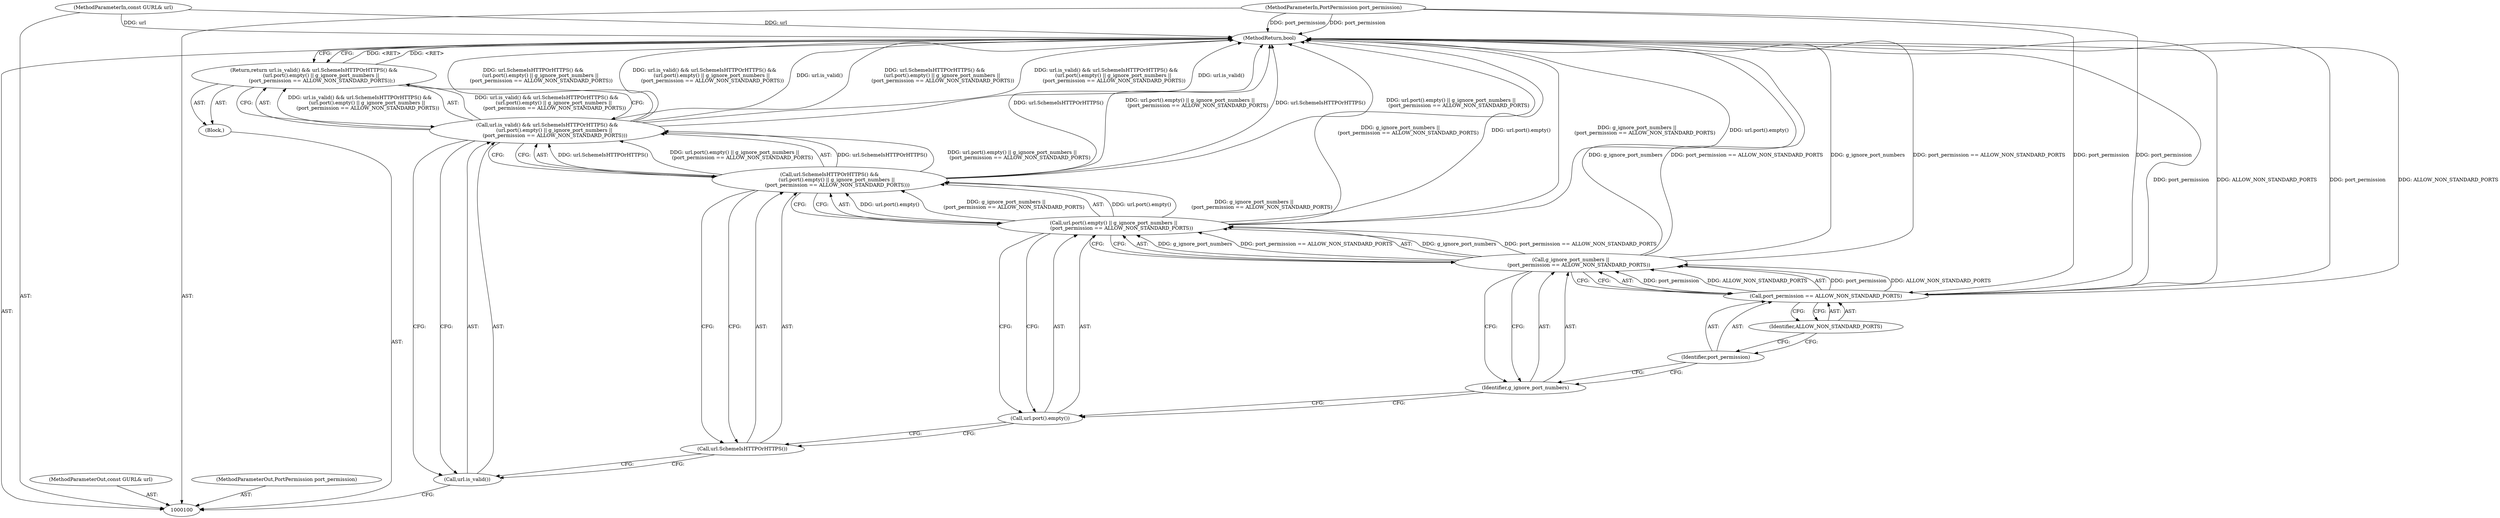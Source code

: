 digraph "0_Chrome_8b10115b2410b4bde18e094ad9fb8c5056134c87_7" {
"1000116" [label="(MethodReturn,bool)"];
"1000101" [label="(MethodParameterIn,const GURL& url)"];
"1000147" [label="(MethodParameterOut,const GURL& url)"];
"1000102" [label="(MethodParameterIn,PortPermission port_permission)"];
"1000148" [label="(MethodParameterOut,PortPermission port_permission)"];
"1000103" [label="(Block,)"];
"1000105" [label="(Call,url.is_valid() && url.SchemeIsHTTPOrHTTPS() &&\n         (url.port().empty() || g_ignore_port_numbers ||\n          (port_permission == ALLOW_NON_STANDARD_PORTS)))"];
"1000106" [label="(Call,url.is_valid())"];
"1000107" [label="(Call,url.SchemeIsHTTPOrHTTPS() &&\n         (url.port().empty() || g_ignore_port_numbers ||\n          (port_permission == ALLOW_NON_STANDARD_PORTS)))"];
"1000108" [label="(Call,url.SchemeIsHTTPOrHTTPS())"];
"1000104" [label="(Return,return url.is_valid() && url.SchemeIsHTTPOrHTTPS() &&\n         (url.port().empty() || g_ignore_port_numbers ||\n          (port_permission == ALLOW_NON_STANDARD_PORTS));)"];
"1000109" [label="(Call,url.port().empty() || g_ignore_port_numbers ||\n          (port_permission == ALLOW_NON_STANDARD_PORTS))"];
"1000110" [label="(Call,url.port().empty())"];
"1000111" [label="(Call,g_ignore_port_numbers ||\n          (port_permission == ALLOW_NON_STANDARD_PORTS))"];
"1000112" [label="(Identifier,g_ignore_port_numbers)"];
"1000113" [label="(Call,port_permission == ALLOW_NON_STANDARD_PORTS)"];
"1000114" [label="(Identifier,port_permission)"];
"1000115" [label="(Identifier,ALLOW_NON_STANDARD_PORTS)"];
"1000116" -> "1000100"  [label="AST: "];
"1000116" -> "1000104"  [label="CFG: "];
"1000107" -> "1000116"  [label="DDG: url.SchemeIsHTTPOrHTTPS()"];
"1000107" -> "1000116"  [label="DDG: url.port().empty() || g_ignore_port_numbers ||\n          (port_permission == ALLOW_NON_STANDARD_PORTS)"];
"1000105" -> "1000116"  [label="DDG: url.SchemeIsHTTPOrHTTPS() &&\n         (url.port().empty() || g_ignore_port_numbers ||\n          (port_permission == ALLOW_NON_STANDARD_PORTS))"];
"1000105" -> "1000116"  [label="DDG: url.is_valid() && url.SchemeIsHTTPOrHTTPS() &&\n         (url.port().empty() || g_ignore_port_numbers ||\n          (port_permission == ALLOW_NON_STANDARD_PORTS))"];
"1000105" -> "1000116"  [label="DDG: url.is_valid()"];
"1000113" -> "1000116"  [label="DDG: port_permission"];
"1000113" -> "1000116"  [label="DDG: ALLOW_NON_STANDARD_PORTS"];
"1000109" -> "1000116"  [label="DDG: g_ignore_port_numbers ||\n          (port_permission == ALLOW_NON_STANDARD_PORTS)"];
"1000109" -> "1000116"  [label="DDG: url.port().empty()"];
"1000102" -> "1000116"  [label="DDG: port_permission"];
"1000111" -> "1000116"  [label="DDG: g_ignore_port_numbers"];
"1000111" -> "1000116"  [label="DDG: port_permission == ALLOW_NON_STANDARD_PORTS"];
"1000101" -> "1000116"  [label="DDG: url"];
"1000104" -> "1000116"  [label="DDG: <RET>"];
"1000101" -> "1000100"  [label="AST: "];
"1000101" -> "1000116"  [label="DDG: url"];
"1000147" -> "1000100"  [label="AST: "];
"1000102" -> "1000100"  [label="AST: "];
"1000102" -> "1000116"  [label="DDG: port_permission"];
"1000102" -> "1000113"  [label="DDG: port_permission"];
"1000148" -> "1000100"  [label="AST: "];
"1000103" -> "1000100"  [label="AST: "];
"1000104" -> "1000103"  [label="AST: "];
"1000105" -> "1000104"  [label="AST: "];
"1000105" -> "1000106"  [label="CFG: "];
"1000105" -> "1000107"  [label="CFG: "];
"1000106" -> "1000105"  [label="AST: "];
"1000107" -> "1000105"  [label="AST: "];
"1000104" -> "1000105"  [label="CFG: "];
"1000105" -> "1000116"  [label="DDG: url.SchemeIsHTTPOrHTTPS() &&\n         (url.port().empty() || g_ignore_port_numbers ||\n          (port_permission == ALLOW_NON_STANDARD_PORTS))"];
"1000105" -> "1000116"  [label="DDG: url.is_valid() && url.SchemeIsHTTPOrHTTPS() &&\n         (url.port().empty() || g_ignore_port_numbers ||\n          (port_permission == ALLOW_NON_STANDARD_PORTS))"];
"1000105" -> "1000116"  [label="DDG: url.is_valid()"];
"1000105" -> "1000104"  [label="DDG: url.is_valid() && url.SchemeIsHTTPOrHTTPS() &&\n         (url.port().empty() || g_ignore_port_numbers ||\n          (port_permission == ALLOW_NON_STANDARD_PORTS))"];
"1000107" -> "1000105"  [label="DDG: url.SchemeIsHTTPOrHTTPS()"];
"1000107" -> "1000105"  [label="DDG: url.port().empty() || g_ignore_port_numbers ||\n          (port_permission == ALLOW_NON_STANDARD_PORTS)"];
"1000106" -> "1000105"  [label="AST: "];
"1000106" -> "1000100"  [label="CFG: "];
"1000108" -> "1000106"  [label="CFG: "];
"1000105" -> "1000106"  [label="CFG: "];
"1000107" -> "1000105"  [label="AST: "];
"1000107" -> "1000108"  [label="CFG: "];
"1000107" -> "1000109"  [label="CFG: "];
"1000108" -> "1000107"  [label="AST: "];
"1000109" -> "1000107"  [label="AST: "];
"1000105" -> "1000107"  [label="CFG: "];
"1000107" -> "1000116"  [label="DDG: url.SchemeIsHTTPOrHTTPS()"];
"1000107" -> "1000116"  [label="DDG: url.port().empty() || g_ignore_port_numbers ||\n          (port_permission == ALLOW_NON_STANDARD_PORTS)"];
"1000107" -> "1000105"  [label="DDG: url.SchemeIsHTTPOrHTTPS()"];
"1000107" -> "1000105"  [label="DDG: url.port().empty() || g_ignore_port_numbers ||\n          (port_permission == ALLOW_NON_STANDARD_PORTS)"];
"1000109" -> "1000107"  [label="DDG: url.port().empty()"];
"1000109" -> "1000107"  [label="DDG: g_ignore_port_numbers ||\n          (port_permission == ALLOW_NON_STANDARD_PORTS)"];
"1000108" -> "1000107"  [label="AST: "];
"1000108" -> "1000106"  [label="CFG: "];
"1000110" -> "1000108"  [label="CFG: "];
"1000107" -> "1000108"  [label="CFG: "];
"1000104" -> "1000103"  [label="AST: "];
"1000104" -> "1000105"  [label="CFG: "];
"1000105" -> "1000104"  [label="AST: "];
"1000116" -> "1000104"  [label="CFG: "];
"1000104" -> "1000116"  [label="DDG: <RET>"];
"1000105" -> "1000104"  [label="DDG: url.is_valid() && url.SchemeIsHTTPOrHTTPS() &&\n         (url.port().empty() || g_ignore_port_numbers ||\n          (port_permission == ALLOW_NON_STANDARD_PORTS))"];
"1000109" -> "1000107"  [label="AST: "];
"1000109" -> "1000110"  [label="CFG: "];
"1000109" -> "1000111"  [label="CFG: "];
"1000110" -> "1000109"  [label="AST: "];
"1000111" -> "1000109"  [label="AST: "];
"1000107" -> "1000109"  [label="CFG: "];
"1000109" -> "1000116"  [label="DDG: g_ignore_port_numbers ||\n          (port_permission == ALLOW_NON_STANDARD_PORTS)"];
"1000109" -> "1000116"  [label="DDG: url.port().empty()"];
"1000109" -> "1000107"  [label="DDG: url.port().empty()"];
"1000109" -> "1000107"  [label="DDG: g_ignore_port_numbers ||\n          (port_permission == ALLOW_NON_STANDARD_PORTS)"];
"1000111" -> "1000109"  [label="DDG: g_ignore_port_numbers"];
"1000111" -> "1000109"  [label="DDG: port_permission == ALLOW_NON_STANDARD_PORTS"];
"1000110" -> "1000109"  [label="AST: "];
"1000110" -> "1000108"  [label="CFG: "];
"1000112" -> "1000110"  [label="CFG: "];
"1000109" -> "1000110"  [label="CFG: "];
"1000111" -> "1000109"  [label="AST: "];
"1000111" -> "1000112"  [label="CFG: "];
"1000111" -> "1000113"  [label="CFG: "];
"1000112" -> "1000111"  [label="AST: "];
"1000113" -> "1000111"  [label="AST: "];
"1000109" -> "1000111"  [label="CFG: "];
"1000111" -> "1000116"  [label="DDG: g_ignore_port_numbers"];
"1000111" -> "1000116"  [label="DDG: port_permission == ALLOW_NON_STANDARD_PORTS"];
"1000111" -> "1000109"  [label="DDG: g_ignore_port_numbers"];
"1000111" -> "1000109"  [label="DDG: port_permission == ALLOW_NON_STANDARD_PORTS"];
"1000113" -> "1000111"  [label="DDG: port_permission"];
"1000113" -> "1000111"  [label="DDG: ALLOW_NON_STANDARD_PORTS"];
"1000112" -> "1000111"  [label="AST: "];
"1000112" -> "1000110"  [label="CFG: "];
"1000114" -> "1000112"  [label="CFG: "];
"1000111" -> "1000112"  [label="CFG: "];
"1000113" -> "1000111"  [label="AST: "];
"1000113" -> "1000115"  [label="CFG: "];
"1000114" -> "1000113"  [label="AST: "];
"1000115" -> "1000113"  [label="AST: "];
"1000111" -> "1000113"  [label="CFG: "];
"1000113" -> "1000116"  [label="DDG: port_permission"];
"1000113" -> "1000116"  [label="DDG: ALLOW_NON_STANDARD_PORTS"];
"1000113" -> "1000111"  [label="DDG: port_permission"];
"1000113" -> "1000111"  [label="DDG: ALLOW_NON_STANDARD_PORTS"];
"1000102" -> "1000113"  [label="DDG: port_permission"];
"1000114" -> "1000113"  [label="AST: "];
"1000114" -> "1000112"  [label="CFG: "];
"1000115" -> "1000114"  [label="CFG: "];
"1000115" -> "1000113"  [label="AST: "];
"1000115" -> "1000114"  [label="CFG: "];
"1000113" -> "1000115"  [label="CFG: "];
}

